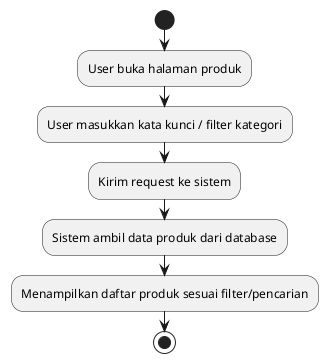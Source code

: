 @startuml UC_BrowseSearchProducts

start
:User buka halaman produk;
:User masukkan kata kunci / filter kategori;
:Kirim request ke sistem;
:Sistem ambil data produk dari database;
:Menampilkan daftar produk sesuai filter/pencarian;
stop

@enduml
